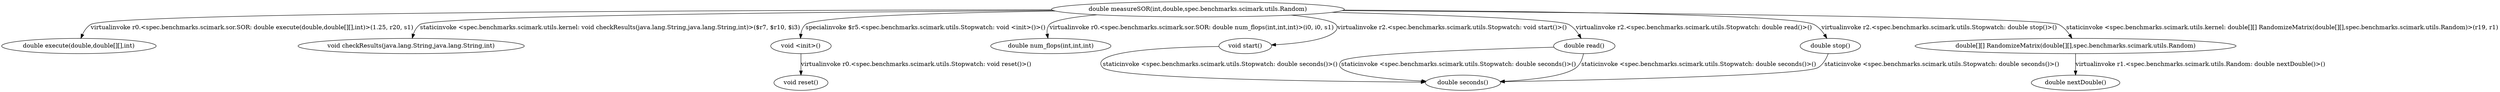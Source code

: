 digraph g {
5[label="double execute(double,double[][],int)"]
9[label="double nextDouble()"]
11[label="double seconds()"]
0[label="double measureSOR(int,double,spec.benchmarks.scimark.utils.Random)"]
3[label="void checkResults(java.lang.String,java.lang.String,int)"]
6[label="void start()"]
2[label="double num_flops(int,int,int)"]
4[label="double stop()"]
10[label="void reset()"]
7[label="void <init>()"]
8[label="double[][] RandomizeMatrix(double[][],spec.benchmarks.scimark.utils.Random)"]
1[label="double read()"]
0->1[label="virtualinvoke r2.<spec.benchmarks.scimark.utils.Stopwatch: double read()>()"]
0->2[label="virtualinvoke r0.<spec.benchmarks.scimark.sor.SOR: double num_flops(int,int,int)>(i0, i0, s1)"]
0->3[label="staticinvoke <spec.benchmarks.scimark.utils.kernel: void checkResults(java.lang.String,java.lang.String,int)>($r7, $r10, $i3)"]
0->4[label="virtualinvoke r2.<spec.benchmarks.scimark.utils.Stopwatch: double stop()>()"]
0->5[label="virtualinvoke r0.<spec.benchmarks.scimark.sor.SOR: double execute(double,double[][],int)>(1.25, r20, s1)"]
0->6[label="virtualinvoke r2.<spec.benchmarks.scimark.utils.Stopwatch: void start()>()"]
0->7[label="specialinvoke $r5.<spec.benchmarks.scimark.utils.Stopwatch: void <init>()>()"]
0->8[label="staticinvoke <spec.benchmarks.scimark.utils.kernel: double[][] RandomizeMatrix(double[][],spec.benchmarks.scimark.utils.Random)>(r19, r1)"]
8->9[label="virtualinvoke r1.<spec.benchmarks.scimark.utils.Random: double nextDouble()>()"]
7->10[label="virtualinvoke r0.<spec.benchmarks.scimark.utils.Stopwatch: void reset()>()"]
6->11[label="staticinvoke <spec.benchmarks.scimark.utils.Stopwatch: double seconds()>()"]
4->11[label="staticinvoke <spec.benchmarks.scimark.utils.Stopwatch: double seconds()>()"]
1->11[label="staticinvoke <spec.benchmarks.scimark.utils.Stopwatch: double seconds()>()"]
1->11[label="staticinvoke <spec.benchmarks.scimark.utils.Stopwatch: double seconds()>()"]
}